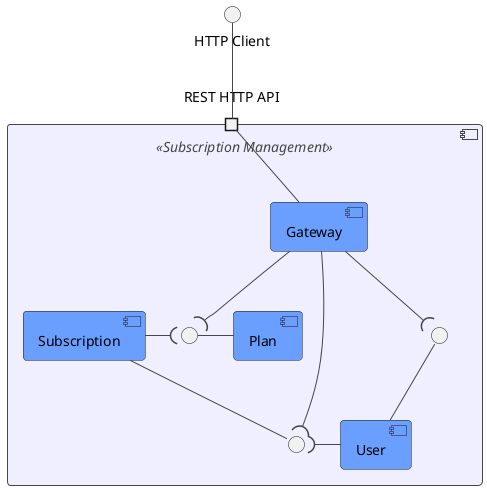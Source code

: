 @startuml
'https://plantuml.com/component-diagram
!theme toy

skinparam backgroundColor Transparent
skinparam componentBackgroundColor #6A9EFF

skinparam component {
    backgroundColor<<Subscription Management>> MOTIVATION
}


component " " <<Subscription Management>> {
    port "REST HTTP API"  as apiP

    component "Gateway" as gw 
    component "Plan" as plans 
    component "Subscription" as subscriptions 
    component "User" as users



    interface " " as interP
    interface " " as interU
    interface " " as interS

    
}

interface "HTTP Client" as HTTPa

apiP -up- HTTPa


gw -up- apiP

plans -left- interP
subscriptions -up- interS
users-up- interU

gw  -down-( interP
gw  -down-( interU
gw  -down-( interS

subscriptions -right[hidden]- users
subscriptions -right[hidden]- plans

gw -down[hidden]- users
gw -down[hidden]- plans
gw -down[hidden]- subscriptions

users -( interS
subscriptions -( interP

@enduml